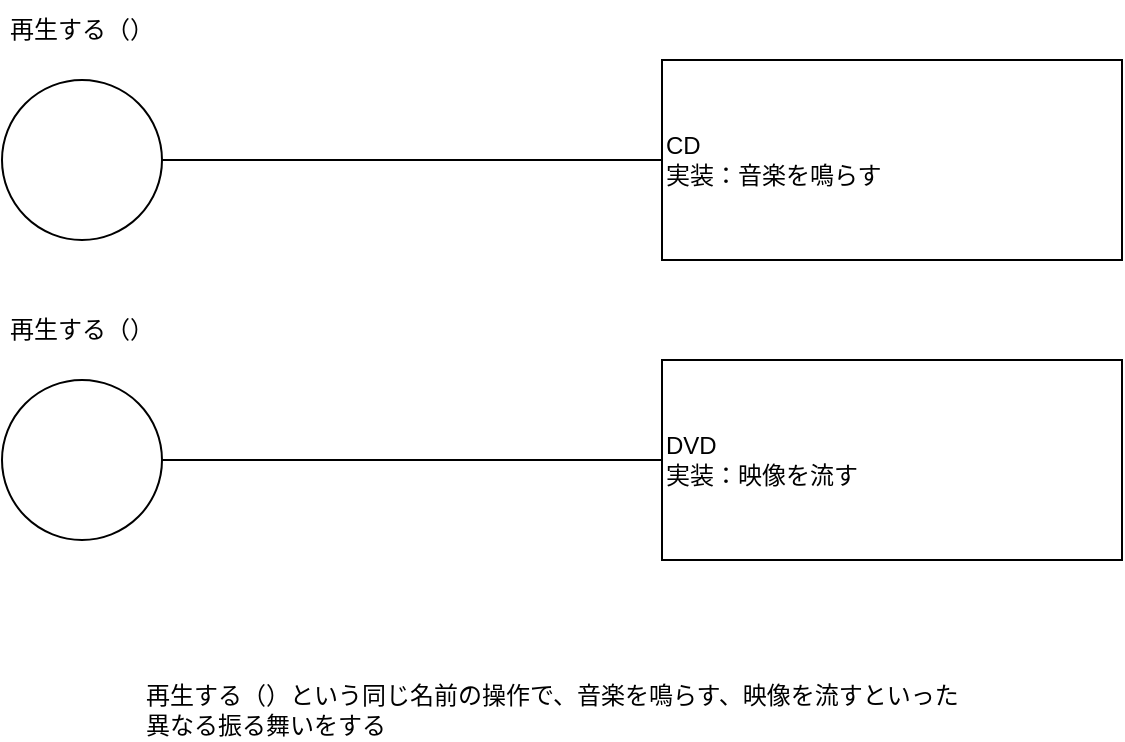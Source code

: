 <mxfile version="21.5.2" type="device">
  <diagram name="ページ1" id="T8-sZDkJXIfm-lqAf7TK">
    <mxGraphModel dx="880" dy="444" grid="1" gridSize="10" guides="1" tooltips="1" connect="1" arrows="1" fold="1" page="1" pageScale="1" pageWidth="827" pageHeight="1169" math="0" shadow="0">
      <root>
        <mxCell id="0" />
        <mxCell id="1" parent="0" />
        <mxCell id="rMTTwzGTEX8Gkdwt9m_g-1" value="" style="ellipse;whiteSpace=wrap;html=1;aspect=fixed;" vertex="1" parent="1">
          <mxGeometry x="120" y="90" width="80" height="80" as="geometry" />
        </mxCell>
        <mxCell id="rMTTwzGTEX8Gkdwt9m_g-2" value="CD&lt;br&gt;実装：音楽を鳴らす" style="rounded=0;whiteSpace=wrap;html=1;align=left;" vertex="1" parent="1">
          <mxGeometry x="450" y="80" width="230" height="100" as="geometry" />
        </mxCell>
        <mxCell id="rMTTwzGTEX8Gkdwt9m_g-3" value="DVD&lt;br&gt;実装：映像を流す" style="rounded=0;whiteSpace=wrap;html=1;align=left;" vertex="1" parent="1">
          <mxGeometry x="450" y="230" width="230" height="100" as="geometry" />
        </mxCell>
        <mxCell id="rMTTwzGTEX8Gkdwt9m_g-4" value="" style="ellipse;whiteSpace=wrap;html=1;aspect=fixed;" vertex="1" parent="1">
          <mxGeometry x="120" y="240" width="80" height="80" as="geometry" />
        </mxCell>
        <mxCell id="rMTTwzGTEX8Gkdwt9m_g-5" value="" style="endArrow=none;html=1;rounded=0;entryX=0;entryY=0.5;entryDx=0;entryDy=0;" edge="1" parent="1" target="rMTTwzGTEX8Gkdwt9m_g-2">
          <mxGeometry width="50" height="50" relative="1" as="geometry">
            <mxPoint x="200" y="130" as="sourcePoint" />
            <mxPoint x="250" y="80" as="targetPoint" />
          </mxGeometry>
        </mxCell>
        <mxCell id="rMTTwzGTEX8Gkdwt9m_g-6" value="" style="endArrow=none;html=1;rounded=0;entryX=0;entryY=0.5;entryDx=0;entryDy=0;" edge="1" parent="1" target="rMTTwzGTEX8Gkdwt9m_g-3">
          <mxGeometry width="50" height="50" relative="1" as="geometry">
            <mxPoint x="200" y="280" as="sourcePoint" />
            <mxPoint x="250" y="230" as="targetPoint" />
          </mxGeometry>
        </mxCell>
        <mxCell id="rMTTwzGTEX8Gkdwt9m_g-7" value="再生する（）" style="text;html=1;strokeColor=none;fillColor=none;align=center;verticalAlign=middle;whiteSpace=wrap;rounded=0;" vertex="1" parent="1">
          <mxGeometry x="120" y="50" width="80" height="30" as="geometry" />
        </mxCell>
        <mxCell id="rMTTwzGTEX8Gkdwt9m_g-8" value="再生する（）" style="text;html=1;strokeColor=none;fillColor=none;align=center;verticalAlign=middle;whiteSpace=wrap;rounded=0;" vertex="1" parent="1">
          <mxGeometry x="120" y="200" width="80" height="30" as="geometry" />
        </mxCell>
        <mxCell id="rMTTwzGTEX8Gkdwt9m_g-9" value="再生する（）という同じ名前の操作で、音楽を鳴らす、映像を流すといった異なる振る舞いをする" style="text;html=1;strokeColor=none;fillColor=none;align=left;verticalAlign=middle;whiteSpace=wrap;rounded=0;" vertex="1" parent="1">
          <mxGeometry x="190" y="390" width="410" height="30" as="geometry" />
        </mxCell>
      </root>
    </mxGraphModel>
  </diagram>
</mxfile>
